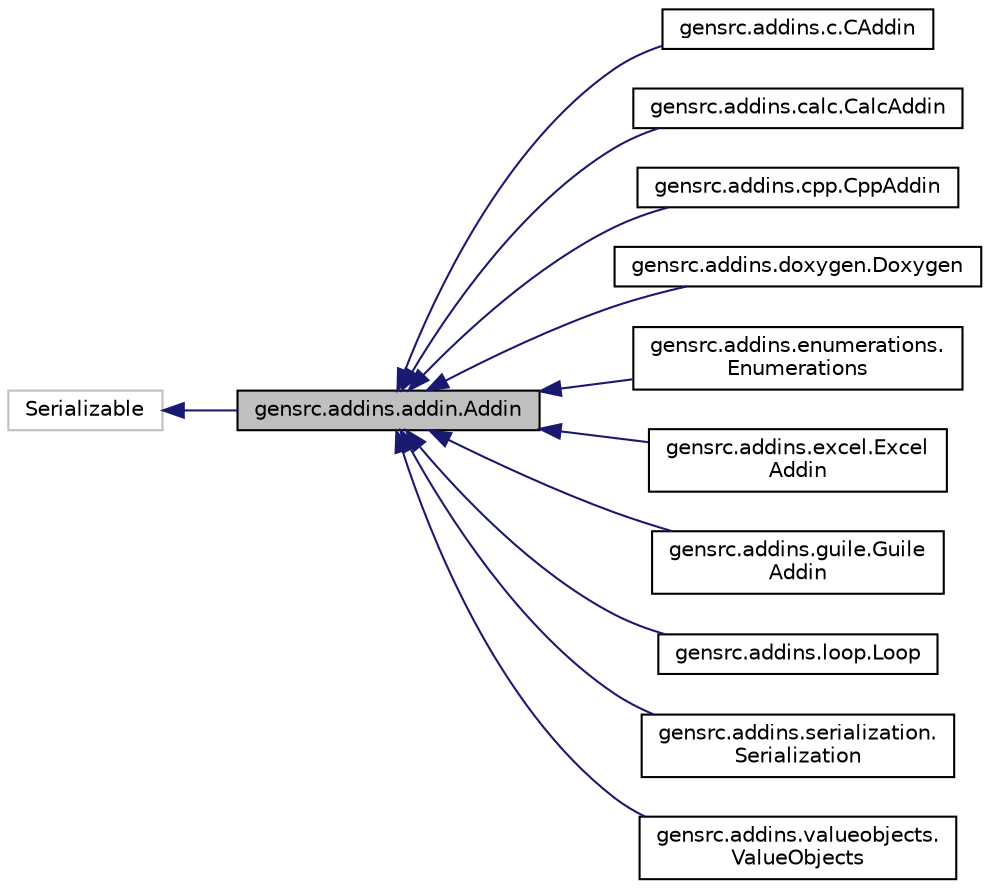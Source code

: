 digraph "gensrc.addins.addin.Addin"
{
  edge [fontname="Helvetica",fontsize="10",labelfontname="Helvetica",labelfontsize="10"];
  node [fontname="Helvetica",fontsize="10",shape=record];
  rankdir="LR";
  Node0 [label="gensrc.addins.addin.Addin",height=0.2,width=0.4,color="black", fillcolor="grey75", style="filled", fontcolor="black"];
  Node1 -> Node0 [dir="back",color="midnightblue",fontsize="10",style="solid",fontname="Helvetica"];
  Node1 [label="Serializable",height=0.2,width=0.4,color="grey75", fillcolor="white", style="filled"];
  Node0 -> Node2 [dir="back",color="midnightblue",fontsize="10",style="solid",fontname="Helvetica"];
  Node2 [label="gensrc.addins.c.CAddin",height=0.2,width=0.4,color="black", fillcolor="white", style="filled",URL="$classgensrc_1_1addins_1_1c_1_1_c_addin.html"];
  Node0 -> Node3 [dir="back",color="midnightblue",fontsize="10",style="solid",fontname="Helvetica"];
  Node3 [label="gensrc.addins.calc.CalcAddin",height=0.2,width=0.4,color="black", fillcolor="white", style="filled",URL="$classgensrc_1_1addins_1_1calc_1_1_calc_addin.html"];
  Node0 -> Node4 [dir="back",color="midnightblue",fontsize="10",style="solid",fontname="Helvetica"];
  Node4 [label="gensrc.addins.cpp.CppAddin",height=0.2,width=0.4,color="black", fillcolor="white", style="filled",URL="$classgensrc_1_1addins_1_1cpp_1_1_cpp_addin.html"];
  Node0 -> Node5 [dir="back",color="midnightblue",fontsize="10",style="solid",fontname="Helvetica"];
  Node5 [label="gensrc.addins.doxygen.Doxygen",height=0.2,width=0.4,color="black", fillcolor="white", style="filled",URL="$classgensrc_1_1addins_1_1doxygen_1_1_doxygen.html"];
  Node0 -> Node6 [dir="back",color="midnightblue",fontsize="10",style="solid",fontname="Helvetica"];
  Node6 [label="gensrc.addins.enumerations.\lEnumerations",height=0.2,width=0.4,color="black", fillcolor="white", style="filled",URL="$classgensrc_1_1addins_1_1enumerations_1_1_enumerations.html"];
  Node0 -> Node7 [dir="back",color="midnightblue",fontsize="10",style="solid",fontname="Helvetica"];
  Node7 [label="gensrc.addins.excel.Excel\lAddin",height=0.2,width=0.4,color="black", fillcolor="white", style="filled",URL="$classgensrc_1_1addins_1_1excel_1_1_excel_addin.html"];
  Node0 -> Node8 [dir="back",color="midnightblue",fontsize="10",style="solid",fontname="Helvetica"];
  Node8 [label="gensrc.addins.guile.Guile\lAddin",height=0.2,width=0.4,color="black", fillcolor="white", style="filled",URL="$classgensrc_1_1addins_1_1guile_1_1_guile_addin.html"];
  Node0 -> Node9 [dir="back",color="midnightblue",fontsize="10",style="solid",fontname="Helvetica"];
  Node9 [label="gensrc.addins.loop.Loop",height=0.2,width=0.4,color="black", fillcolor="white", style="filled",URL="$classgensrc_1_1addins_1_1loop_1_1_loop.html"];
  Node0 -> Node10 [dir="back",color="midnightblue",fontsize="10",style="solid",fontname="Helvetica"];
  Node10 [label="gensrc.addins.serialization.\lSerialization",height=0.2,width=0.4,color="black", fillcolor="white", style="filled",URL="$classgensrc_1_1addins_1_1serialization_1_1_serialization.html"];
  Node0 -> Node11 [dir="back",color="midnightblue",fontsize="10",style="solid",fontname="Helvetica"];
  Node11 [label="gensrc.addins.valueobjects.\lValueObjects",height=0.2,width=0.4,color="black", fillcolor="white", style="filled",URL="$classgensrc_1_1addins_1_1valueobjects_1_1_value_objects.html"];
}
